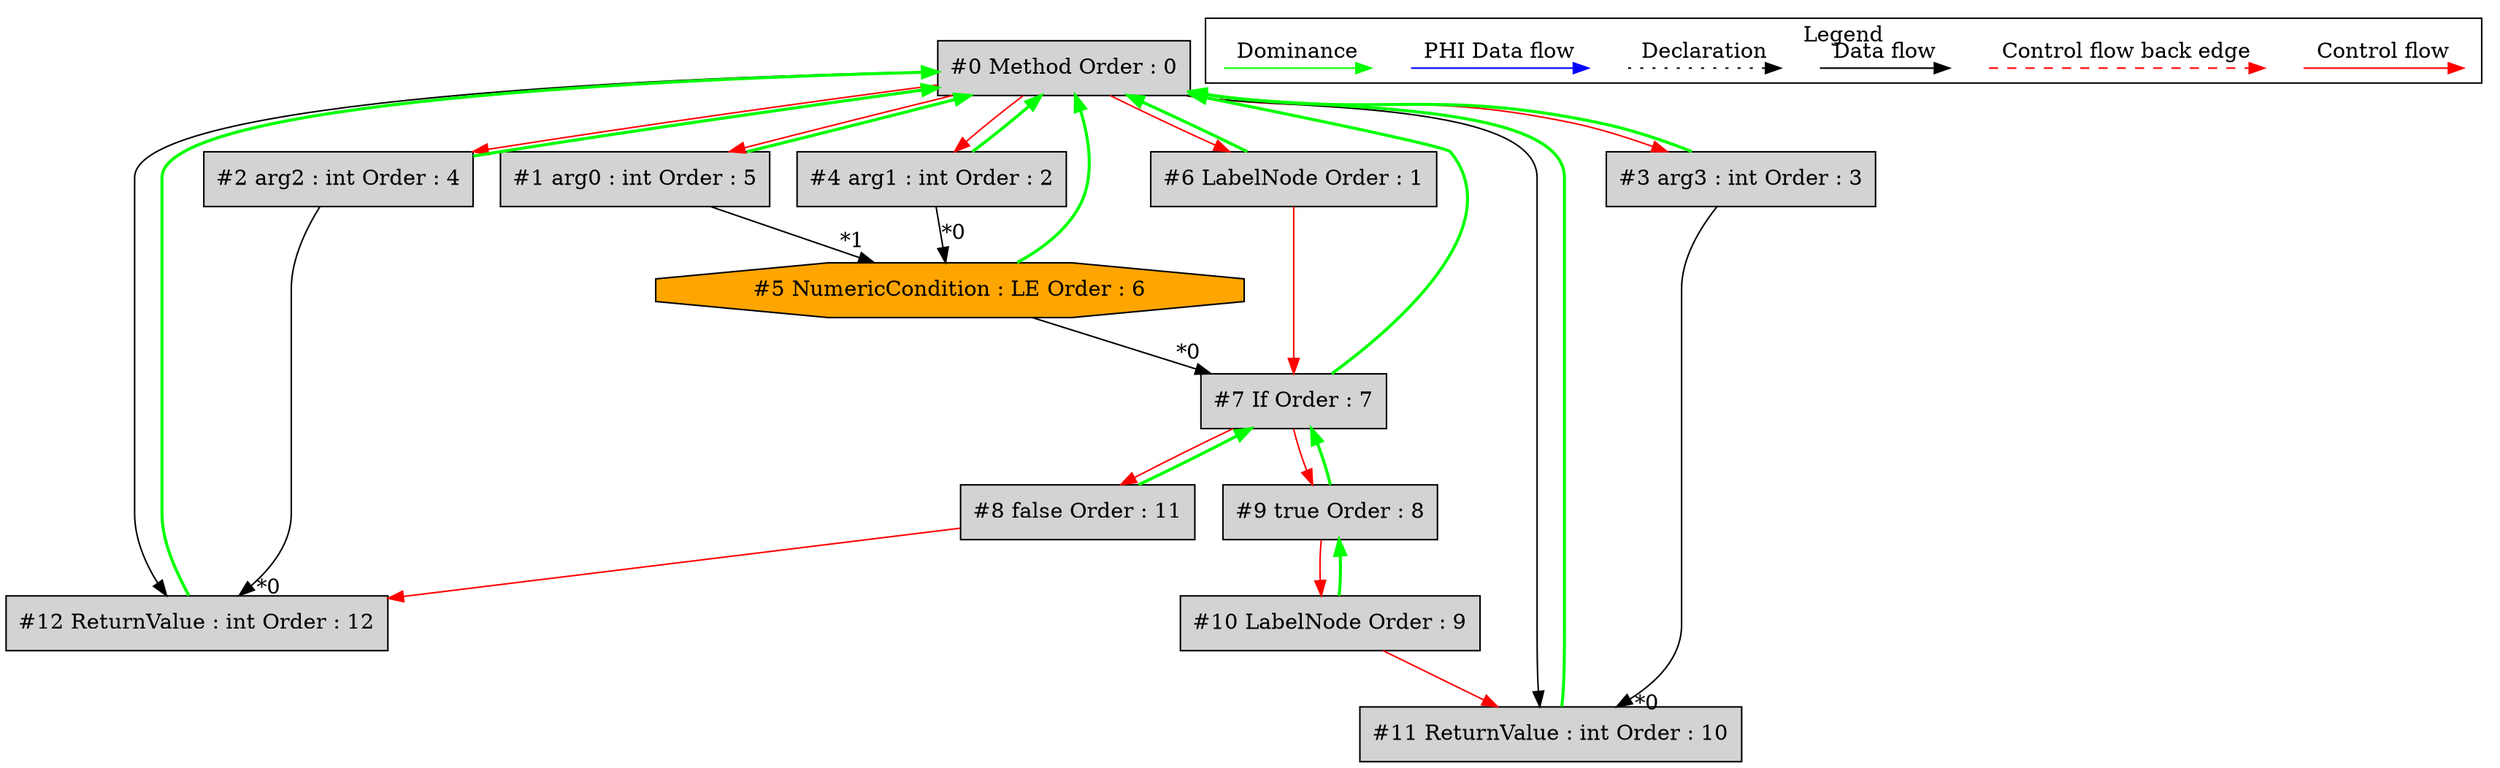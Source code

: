 digraph debugoutput {
 node0[label="#0 Method Order : 0",shape=box, fillcolor=lightgrey, style=filled];
 node1[label="#1 arg0 : int Order : 5",shape=box, fillcolor=lightgrey, style=filled];
 node1 -> node0[dir="forward" color="green" penwidth="2"];
 node0 -> node1[labeldistance=2, color=red, fontcolor=red];
 node2[label="#2 arg2 : int Order : 4",shape=box, fillcolor=lightgrey, style=filled];
 node2 -> node0[dir="forward" color="green" penwidth="2"];
 node0 -> node2[labeldistance=2, color=red, fontcolor=red];
 node3[label="#3 arg3 : int Order : 3",shape=box, fillcolor=lightgrey, style=filled];
 node3 -> node0[dir="forward" color="green" penwidth="2"];
 node0 -> node3[labeldistance=2, color=red, fontcolor=red];
 node4[label="#4 arg1 : int Order : 2",shape=box, fillcolor=lightgrey, style=filled];
 node4 -> node0[dir="forward" color="green" penwidth="2"];
 node0 -> node4[labeldistance=2, color=red, fontcolor=red];
 node5[label="#5 NumericCondition : LE Order : 6",shape=octagon, fillcolor=orange, style=filled];
 node5 -> node0[dir="forward" color="green" penwidth="2"];
 node4 -> node5[headlabel="*0", labeldistance=2];
 node1 -> node5[headlabel="*1", labeldistance=2];
 node6[label="#6 LabelNode Order : 1",shape=box, fillcolor=lightgrey, style=filled];
 node6 -> node0[dir="forward" color="green" penwidth="2"];
 node0 -> node6[labeldistance=2, color=red, fontcolor=red];
 node7[label="#7 If Order : 7",shape=box, fillcolor=lightgrey, style=filled];
 node7 -> node0[dir="forward" color="green" penwidth="2"];
 node5 -> node7[headlabel="*0", labeldistance=2];
 node6 -> node7[labeldistance=2, color=red, fontcolor=red];
 node8[label="#8 false Order : 11",shape=box, fillcolor=lightgrey, style=filled];
 node8 -> node7[dir="forward" color="green" penwidth="2"];
 node7 -> node8[labeldistance=2, color=red, fontcolor=red];
 node9[label="#9 true Order : 8",shape=box, fillcolor=lightgrey, style=filled];
 node9 -> node7[dir="forward" color="green" penwidth="2"];
 node7 -> node9[labeldistance=2, color=red, fontcolor=red];
 node10[label="#10 LabelNode Order : 9",shape=box, fillcolor=lightgrey, style=filled];
 node10 -> node9[dir="forward" color="green" penwidth="2"];
 node9 -> node10[labeldistance=2, color=red, fontcolor=red];
 node11[label="#11 ReturnValue : int Order : 10",shape=box, fillcolor=lightgrey, style=filled];
 node11 -> node0[dir="forward" color="green" penwidth="2"];
 node3 -> node11[headlabel="*0", labeldistance=2];
 node10 -> node11[labeldistance=2, color=red, fontcolor=red];
 node0 -> node11;
 node12[label="#12 ReturnValue : int Order : 12",shape=box, fillcolor=lightgrey, style=filled];
 node12 -> node0[dir="forward" color="green" penwidth="2"];
 node2 -> node12[headlabel="*0", labeldistance=2];
 node8 -> node12[labeldistance=2, color=red, fontcolor=red];
 node0 -> node12;
 subgraph cluster_000 {
  label = "Legend";
  node [shape=point]
  {
   rank=same;
   c0 [style = invis];
   c1 [style = invis];
   c2 [style = invis];
   c3 [style = invis];
   d0 [style = invis];
   d1 [style = invis];
   d2 [style = invis];
   d3 [style = invis];
   d4 [style = invis];
   d5 [style = invis];
   d6 [style = invis];
   d7 [style = invis];
  }
  c0 -> c1 [label="Control flow", style=solid, color=red]
  c2 -> c3 [label="Control flow back edge", style=dashed, color=red]
  d0 -> d1 [label="Data flow"]
  d2 -> d3 [label="Declaration", style=dotted]
  d4 -> d5 [label="PHI Data flow", color=blue]
  d6 -> d7 [label="Dominance", color=green]
 }

}
